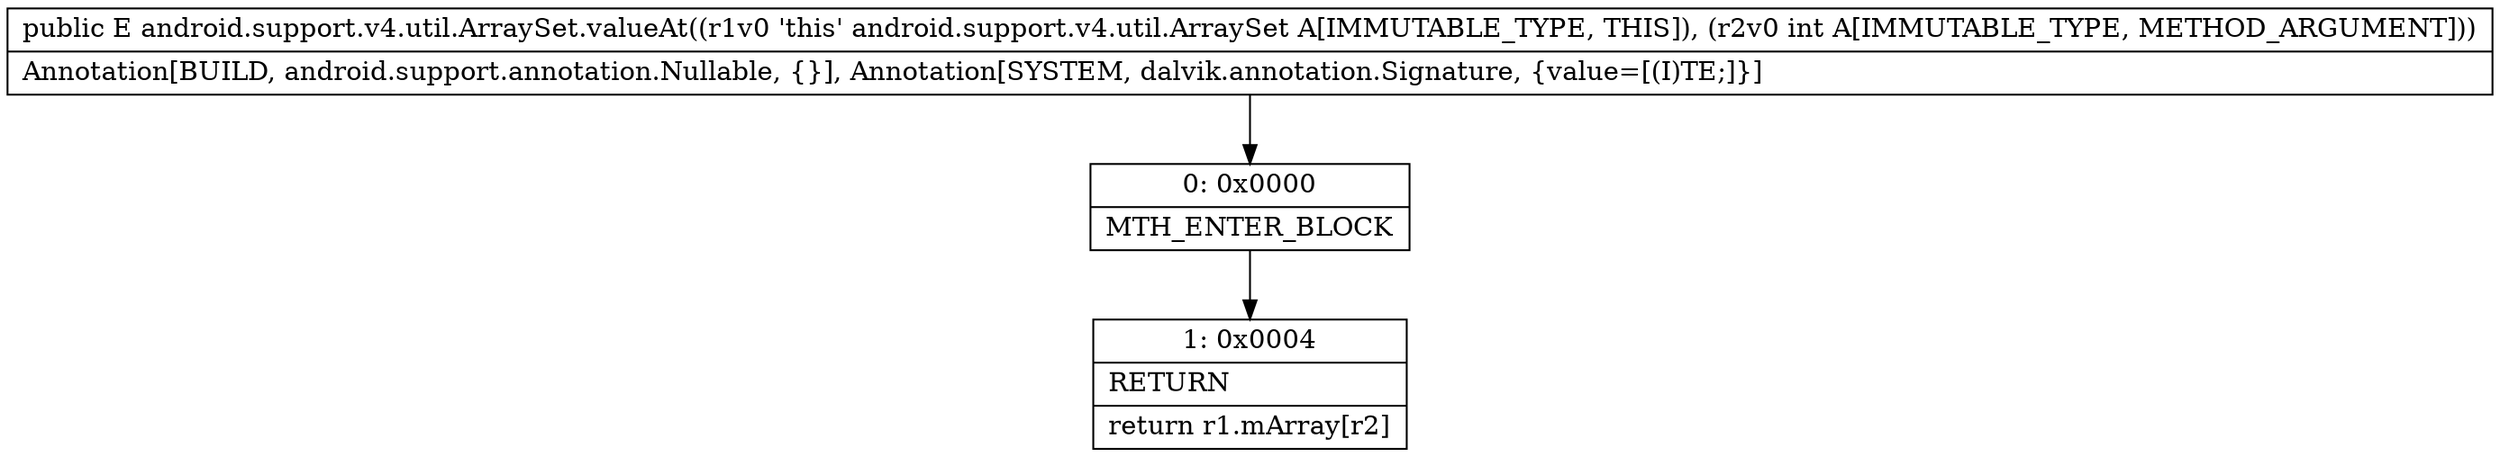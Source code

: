digraph "CFG forandroid.support.v4.util.ArraySet.valueAt(I)Ljava\/lang\/Object;" {
Node_0 [shape=record,label="{0\:\ 0x0000|MTH_ENTER_BLOCK\l}"];
Node_1 [shape=record,label="{1\:\ 0x0004|RETURN\l|return r1.mArray[r2]\l}"];
MethodNode[shape=record,label="{public E android.support.v4.util.ArraySet.valueAt((r1v0 'this' android.support.v4.util.ArraySet A[IMMUTABLE_TYPE, THIS]), (r2v0 int A[IMMUTABLE_TYPE, METHOD_ARGUMENT]))  | Annotation[BUILD, android.support.annotation.Nullable, \{\}], Annotation[SYSTEM, dalvik.annotation.Signature, \{value=[(I)TE;]\}]\l}"];
MethodNode -> Node_0;
Node_0 -> Node_1;
}

